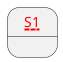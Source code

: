 {
  "sha1": "9bmq5t8c19l0jakum844l2slfue92l7",
  "insertion": {
    "when": "2024-05-30T20:48:21.646Z",
    "url": "https://github.com/plantuml/plantuml/issues/1241",
    "user": "plantuml@gmail.com"
  }
}
@startuml
<style>
element {
  hyperlinkUnderlineThickness 2
  hyperlinkUnderlineStyle 5-1
  hyperlinkColor Red
}
</style>
state "[[S1]]" as S1
@enduml

